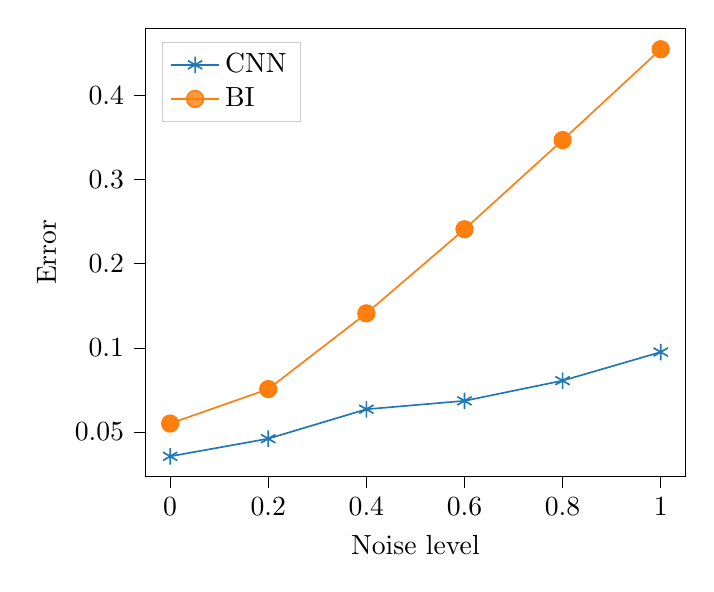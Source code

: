 % This file was created by tikzplotlib v0.9.1.
\begin{tikzpicture}

\definecolor{color0}{rgb}{0.122,0.467,0.706}
\definecolor{color1}{rgb}{1,0.498,0.055}

\begin{axis}[
legend cell align={left},
legend style={fill opacity=0.8, draw opacity=1, text opacity=1, at={(0.03,0.97)}, anchor=north west, draw=white!80!black},
tick align=outside,
tick pos=left,
x grid style={white!69.02!black},
xlabel={Noise level},
xmin=-0.05, xmax=1.05,
xtick={0,0.2,0.4,0.6,0.8,1.0},
xtick style={color=black},
y grid style={white!69.02!black},
ylabel={Error},
ymin=0.047, ymax=0.58,
ytick style={color=black},
ytick={0,0.1,0.2,0.3,0.4,0.5,0.6},
yticklabels={0.0,0.05,0.1,0.2,0.3,0.4,0.5,0.6}
]
\addplot [semithick, color0, mark=asterisk, mark size=3, mark options={solid}]
table {%
0 0.071
0.2 0.092
0.4 0.127
0.6 0.137
0.8 0.161
1 0.195
};
\addlegendentry{CNN}
\addplot [semithick, color1, mark=*, mark size=3, mark options={solid}]
table {%
0 0.11
0.2 0.151
0.4 0.241
0.6 0.341
0.8 0.447
1 0.555
};
\addlegendentry{BI}
\end{axis}

\end{tikzpicture}

